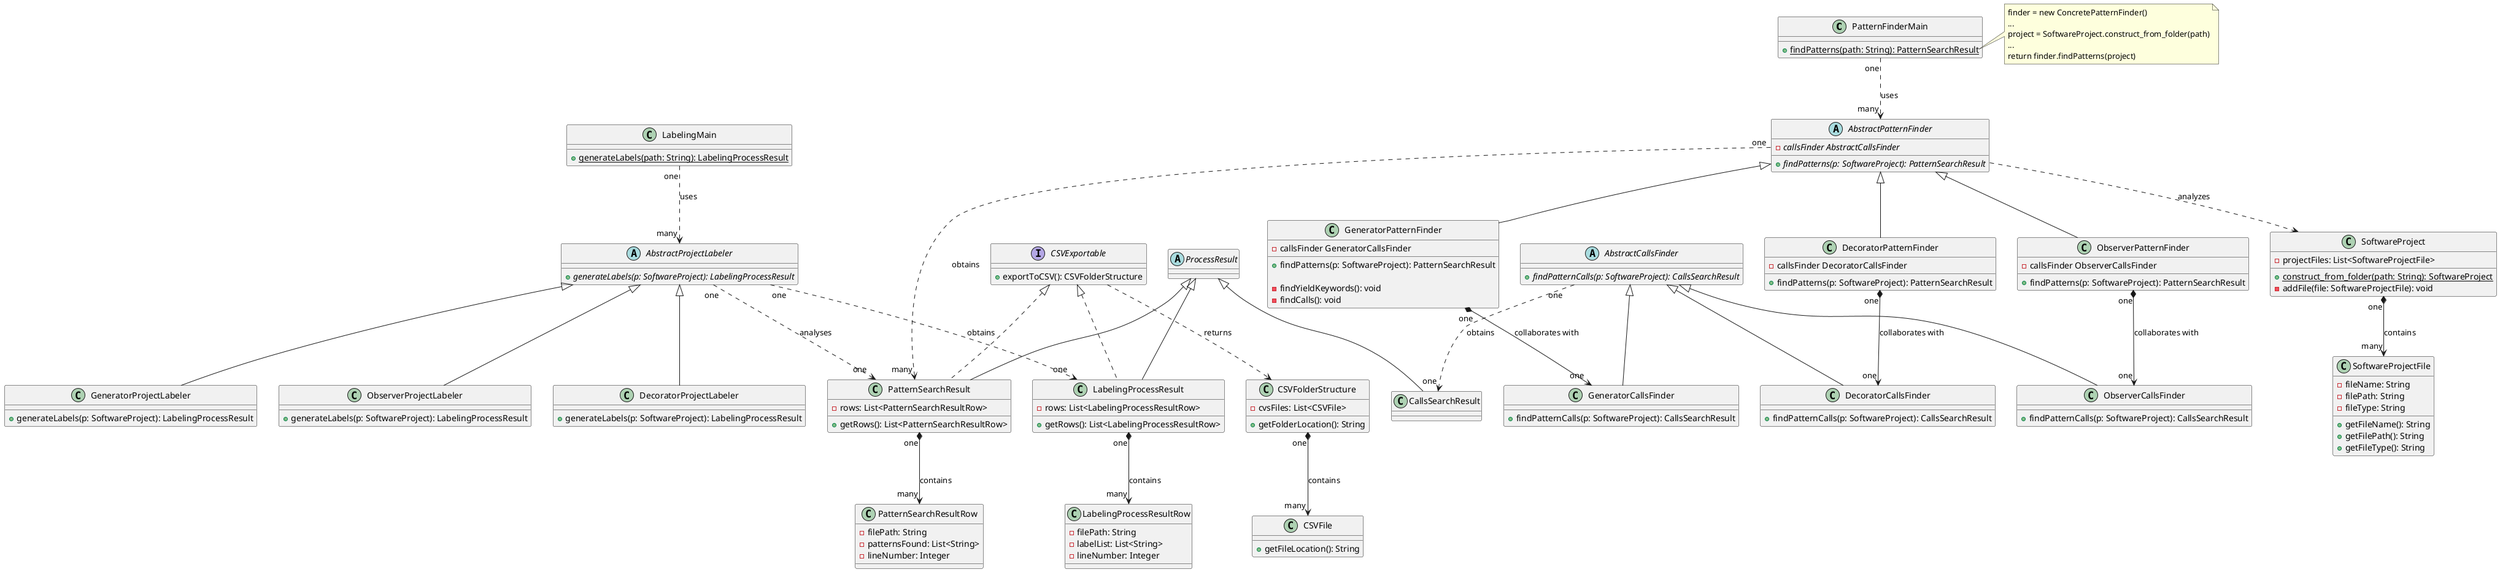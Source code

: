 @startuml new-model-analyzer
' --------------------------------------------------------------------------
class PatternFinderMain {
    + {static} findPatterns(path: String): PatternSearchResult
}
note right of PatternFinderMain::findPatterns
    finder = new ConcretePatternFinder()
    ...
    project = SoftwareProject.construct_from_folder(path)
    ...
    return finder.findPatterns(project)
end note
PatternFinderMain "one" ..> "many" AbstractPatternFinder : uses

' --------------------------------------------------------------------------
class LabelingMain {
    + {static} generateLabels(path: String): LabelingProcessResult
}
LabelingMain "one" ..> "many" AbstractProjectLabeler : uses

' --------------------------------------------------------------------------
abstract class AbstractPatternFinder {
    - {abstract} callsFinder AbstractCallsFinder
    + {abstract} findPatterns(p: SoftwareProject): PatternSearchResult
}
AbstractPatternFinder ..> SoftwareProject : analyzes
AbstractPatternFinder "one" ..> "many" PatternSearchResult : obtains
' --------------------------------------------------------------------------
class GeneratorPatternFinder extends AbstractPatternFinder {
    - callsFinder GeneratorCallsFinder
    + findPatterns(p: SoftwareProject): PatternSearchResult
    
    - findYieldKeywords(): void
    - findCalls(): void
}
class ObserverPatternFinder extends AbstractPatternFinder {
    - callsFinder ObserverCallsFinder
    + findPatterns(p: SoftwareProject): PatternSearchResult
}
class DecoratorPatternFinder extends AbstractPatternFinder {
    - callsFinder DecoratorCallsFinder
    + findPatterns(p: SoftwareProject): PatternSearchResult
}
GeneratorPatternFinder "one" *--> "one" GeneratorCallsFinder : "collaborates with"
DecoratorPatternFinder "one" *--> "one" DecoratorCallsFinder : "collaborates with"
ObserverPatternFinder "one" *--> "one" ObserverCallsFinder : "collaborates with"

' --------------------------------------------------------------------------
abstract class AbstractProjectLabeler {
    + {abstract} generateLabels(p: SoftwareProject): LabelingProcessResult
}
AbstractProjectLabeler "one" ..> "one" PatternSearchResult : analyses
AbstractProjectLabeler "one" ..> "one" LabelingProcessResult : obtains

class GeneratorProjectLabeler extends AbstractProjectLabeler {
    + generateLabels(p: SoftwareProject): LabelingProcessResult
}
class ObserverProjectLabeler extends AbstractProjectLabeler {
    + generateLabels(p: SoftwareProject): LabelingProcessResult
}
class DecoratorProjectLabeler extends AbstractProjectLabeler {
    + generateLabels(p: SoftwareProject): LabelingProcessResult
}
' --------------------------------------------------------------------------
abstract class AbstractCallsFinder {
    + {abstract} findPatternCalls(p: SoftwareProject): CallsSearchResult
}
AbstractCallsFinder "one" ..> "one" CallsSearchResult : obtains

class GeneratorCallsFinder extends AbstractCallsFinder {
    + findPatternCalls(p: SoftwareProject): CallsSearchResult
}
class ObserverCallsFinder extends AbstractCallsFinder {
    + findPatternCalls(p: SoftwareProject): CallsSearchResult
}
class DecoratorCallsFinder extends AbstractCallsFinder {
    + findPatternCalls(p: SoftwareProject): CallsSearchResult
}
' --------------------------------------------------------------------------
class SoftwareProject {
    - projectFiles: List<SoftwareProjectFile>
    + {static} construct_from_folder(path: String): SoftwareProject
    - addFile(file: SoftwareProjectFile): void
}
SoftwareProject "one" *--> "many" SoftwareProjectFile : contains

class SoftwareProjectFile {
    - fileName: String
    - filePath: String
    - fileType: String
    + getFileName(): String
    + getFilePath(): String
    + getFileType(): String
}
' --------------------------------------------------------------------------
' class SourceMap implements CSVExportable {
'     + exportToCSV(): CSVFolderStructure
' }

' class SourceMapRow {
'     - nodeId: Integer
'     - nodeName: String
'     - nodeType: Integer
'     - nodeTypeName: String
'     - sourcePath: String
'     - nodeTypeAncestorLevel1: Integer
'     - nodeTypeAncestorLevel2: Integer
'     - nodeTypeAncestorLevel3: Integer

'     + getNodeId(): Integer
'     + getNodeName(): String
'     + getNodeType(): Integer
'     + getNodeTypeName(): String
'     + getSourcePath(): String
' }
' --------------------------------------------------------------------------
abstract class ProcessResult {
}
class PatternSearchResult extends ProcessResult implements CSVExportable {
   - rows: List<PatternSearchResultRow>
   + getRows(): List<PatternSearchResultRow>
}
PatternSearchResult "one" *--> "many" PatternSearchResultRow : contains

class PatternSearchResultRow {
    - filePath: String
    - patternsFound: List<String>
    - lineNumber: Integer
}
class CallsSearchResult extends ProcessResult {
}
class LabelingProcessResult extends ProcessResult implements CSVExportable {
    - rows: List<LabelingProcessResultRow>
    + getRows(): List<LabelingProcessResultRow>
}
LabelingProcessResult "one" *--> "many" LabelingProcessResultRow : contains

class LabelingProcessResultRow {
    - filePath: String
    - labelList: List<String>
    - lineNumber: Integer
}
' --------------------------------------------------------------------------
' class AbstractSyntaxTree implements CSVExportable {
'     - root: ASTNode
'     + exportToCSV(): CSVFolderStructure
'     + getRoot(): ASTNode
'     + walk(): Iterator<ASTNode>
'     + getSourceMap(): SourceMap
' }

' class ASTNode {
'     - nodeName: String
'     - nodeType: Integer
'     - nodeTypeName: String
'     - childNodes: List<ASTNode>

'     + getNodeName(): String
'     + getNodeType(): Integer
'     + getNodeTypeName(): String
'     + getChildNodes(): List<ASTNode>

' }
' class ClassifiedSyntaxTree implements CSVExportable {
'     - root: ClassifiedASTNode
'     + exportToCSV(): CSVFolderStructure
'     + getRoot(): ClassifiedASTNode
'     + walk(): Iterator<ClassifiedASTNode>
'     + getSourceMap(): SourceMap
' }
' class ClassifiedASTNode {
'     - node: ASTNode
'     - patternsFound: List<String>
'     + getPatternsFound(): List<String>
'     + getNodeName(): String
'     + getNodeType(): Integer
'     + getNodeTypeName(): String
'     + getChildNodes(): List<ASTNode>
' }
' --------------------------------------------------------------------------
class CSVFolderStructure {
    - cvsFiles: List<CSVFile>
    + getFolderLocation(): String
}
CSVFolderStructure "one" *--> "many" CSVFile : contains
class CSVFile {
    + getFileLocation(): String
}
interface CSVExportable {
    + exportToCSV(): CSVFolderStructure
}
CSVExportable ..> CSVFolderStructure : returns
' --------------------------------------------------------------------------

'SourceMap
'SourceMap "one" *--> "many" SourceMapRow : contains

'AbstractSyntaxTree
'AbstractSyntaxTree ..> SourceMap : generates
'AbstractSyntaxTree "one" *--> "one" ASTNode : root

'ASTNode recursive relationship
'ASTNode "zero" *--> "many" ASTNode : children



@enduml
